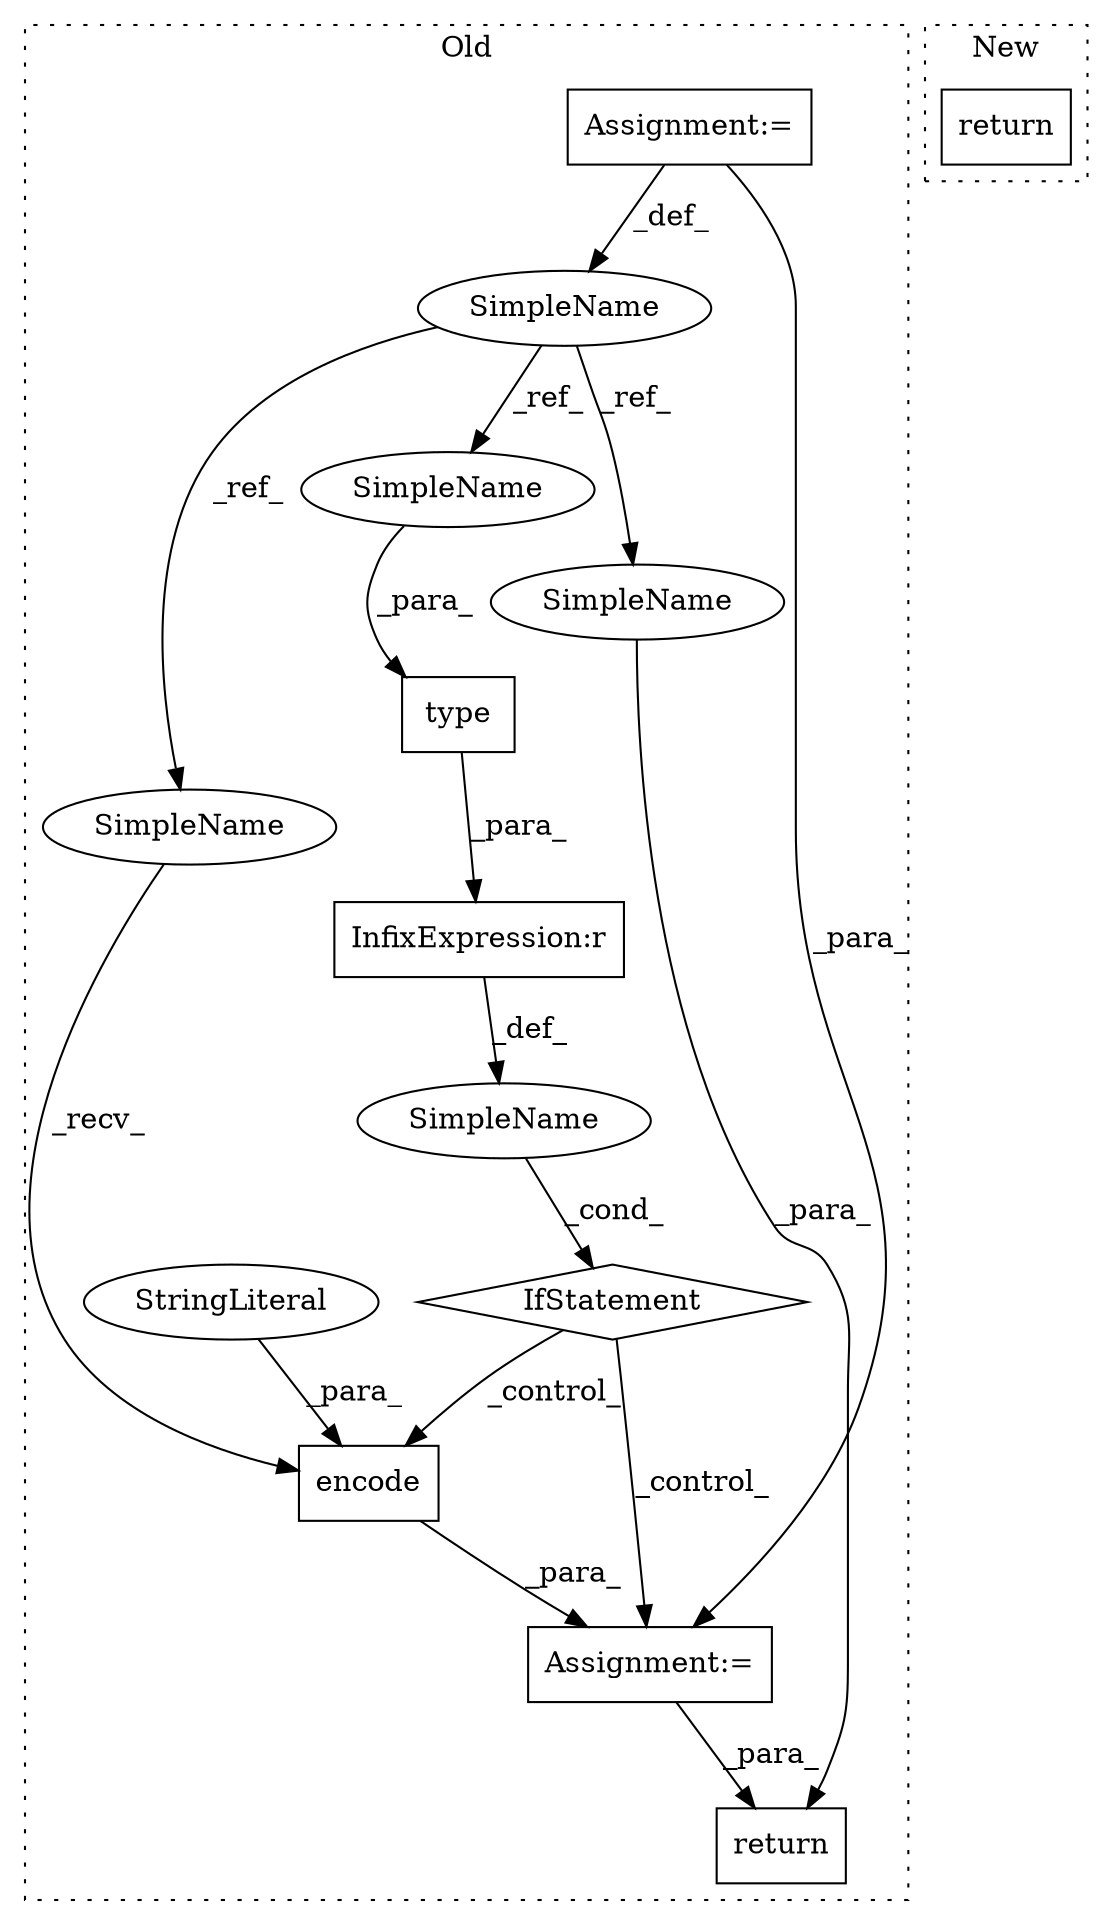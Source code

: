 digraph G {
subgraph cluster0 {
1 [label="encode" a="32" s="5910,5924" l="7,1" shape="box"];
3 [label="StringLiteral" a="45" s="5917" l="7" shape="ellipse"];
4 [label="return" a="41" s="5937" l="7" shape="box"];
5 [label="Assignment:=" a="7" s="5905" l="1" shape="box"];
6 [label="IfStatement" a="25" s="5869,5892" l="4,2" shape="diamond"];
7 [label="SimpleName" a="42" s="5824" l="3" shape="ellipse"];
8 [label="InfixExpression:r" a="27" s="5882" l="4" shape="box"];
9 [label="SimpleName" a="42" s="" l="" shape="ellipse"];
10 [label="type" a="32" s="5873,5881" l="5,1" shape="box"];
11 [label="Assignment:=" a="7" s="5827" l="1" shape="box"];
12 [label="SimpleName" a="42" s="5944" l="3" shape="ellipse"];
13 [label="SimpleName" a="42" s="5878" l="3" shape="ellipse"];
14 [label="SimpleName" a="42" s="5906" l="3" shape="ellipse"];
label = "Old";
style="dotted";
}
subgraph cluster1 {
2 [label="return" a="41" s="5774" l="7" shape="box"];
label = "New";
style="dotted";
}
1 -> 5 [label="_para_"];
3 -> 1 [label="_para_"];
5 -> 4 [label="_para_"];
6 -> 5 [label="_control_"];
6 -> 1 [label="_control_"];
7 -> 13 [label="_ref_"];
7 -> 12 [label="_ref_"];
7 -> 14 [label="_ref_"];
8 -> 9 [label="_def_"];
9 -> 6 [label="_cond_"];
10 -> 8 [label="_para_"];
11 -> 7 [label="_def_"];
11 -> 5 [label="_para_"];
12 -> 4 [label="_para_"];
13 -> 10 [label="_para_"];
14 -> 1 [label="_recv_"];
}